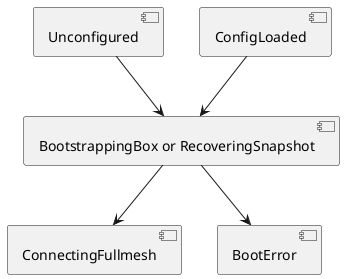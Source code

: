 @startuml

[Unconfigured] --> [BootstrappingBox or RecoveringSnapshot]
[ConfigLoaded] --> [BootstrappingBox or RecoveringSnapshot]
[BootstrappingBox or RecoveringSnapshot] --> [ConnectingFullmesh]
[BootstrappingBox or RecoveringSnapshot] --> [BootError]

@enduml